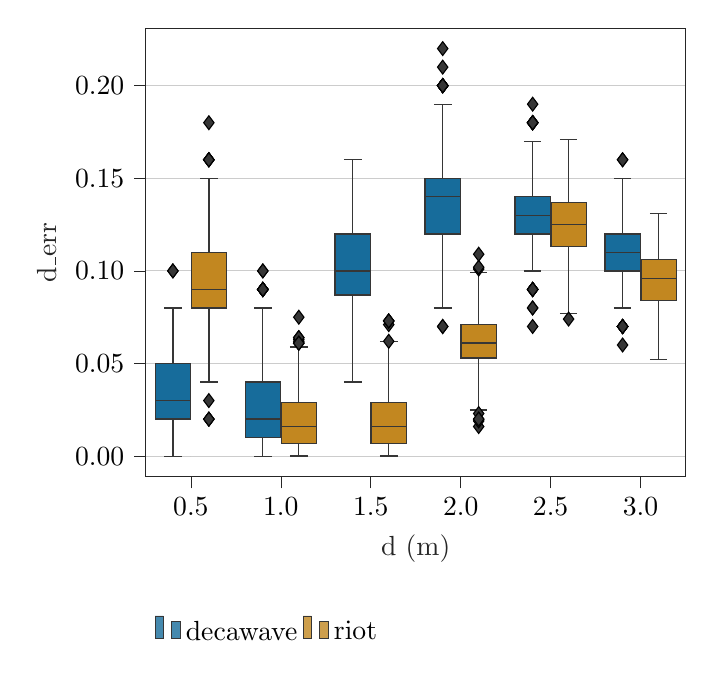 % This file was created with tikzplotlib v0.10.1.
\begin{tikzpicture}

\definecolor{darkgoldenrod19413532}{RGB}{194,135,32}
\definecolor{darkslategray38}{RGB}{38,38,38}
\definecolor{darkslategray54}{RGB}{54,54,54}
\definecolor{lightgray204}{RGB}{204,204,204}
\definecolor{teal23108155}{RGB}{23,108,155}

\begin{axis}[
axis line style={darkslategray38},
legend cell align={left},
legend columns=2,
legend style={
  fill opacity=0.8,
  draw opacity=1,
  text opacity=1,
  at={(0,-0.4)},
  anchor=south west,
  draw=none
},
tick align=outside,
tick pos=left,
x grid style={lightgray204},
xlabel=\textcolor{darkslategray38}{d (m)},
xmin=-0.5, xmax=5.5,
xtick style={color=darkslategray38},
xtick={0,1,2,3,4,5},
xticklabels={0.5,1.0,1.5,2.0,2.5,3.0},
y grid style={lightgray204},
ylabel=\textcolor{darkslategray38}{d\_err},
ymajorgrids,
ymin=-0.011, ymax=0.231,
ytick style={color=darkslategray38},
ytick={-0.05,0,0.05,0.1,0.15,0.2,0.25},
yticklabels={
  \(\displaystyle {\ensuremath{-}0.05}\),
  \(\displaystyle {0.00}\),
  \(\displaystyle {0.05}\),
  \(\displaystyle {0.10}\),
  \(\displaystyle {0.15}\),
  \(\displaystyle {0.20}\),
  \(\displaystyle {0.25}\)
}
]
\path [draw=darkslategray54, fill=teal23108155, line width=0.48pt]
(axis cs:-0.396,0.02)
--(axis cs:-0.004,0.02)
--(axis cs:-0.004,0.05)
--(axis cs:-0.396,0.05)
--(axis cs:-0.396,0.02)
--cycle;
\path [draw=darkslategray54, fill=darkgoldenrod19413532, line width=0.48pt]
(axis cs:0.004,0.08)
--(axis cs:0.396,0.08)
--(axis cs:0.396,0.11)
--(axis cs:0.004,0.11)
--(axis cs:0.004,0.08)
--cycle;
\path [draw=darkslategray54, fill=teal23108155, line width=0.48pt]
(axis cs:0.604,0.01)
--(axis cs:0.996,0.01)
--(axis cs:0.996,0.04)
--(axis cs:0.604,0.04)
--(axis cs:0.604,0.01)
--cycle;
\path [draw=darkslategray54, fill=darkgoldenrod19413532, line width=0.48pt]
(axis cs:1.004,0.007)
--(axis cs:1.396,0.007)
--(axis cs:1.396,0.029)
--(axis cs:1.004,0.029)
--(axis cs:1.004,0.007)
--cycle;
\path [draw=darkslategray54, fill=teal23108155, line width=0.48pt]
(axis cs:1.604,0.087)
--(axis cs:1.996,0.087)
--(axis cs:1.996,0.12)
--(axis cs:1.604,0.12)
--(axis cs:1.604,0.087)
--cycle;
\path [draw=darkslategray54, fill=darkgoldenrod19413532, line width=0.48pt]
(axis cs:2.004,0.007)
--(axis cs:2.396,0.007)
--(axis cs:2.396,0.029)
--(axis cs:2.004,0.029)
--(axis cs:2.004,0.007)
--cycle;
\path [draw=darkslategray54, fill=teal23108155, line width=0.48pt]
(axis cs:2.604,0.12)
--(axis cs:2.996,0.12)
--(axis cs:2.996,0.15)
--(axis cs:2.604,0.15)
--(axis cs:2.604,0.12)
--cycle;
\path [draw=darkslategray54, fill=darkgoldenrod19413532, line width=0.48pt]
(axis cs:3.004,0.053)
--(axis cs:3.396,0.053)
--(axis cs:3.396,0.071)
--(axis cs:3.004,0.071)
--(axis cs:3.004,0.053)
--cycle;
\path [draw=darkslategray54, fill=teal23108155, line width=0.48pt]
(axis cs:3.604,0.12)
--(axis cs:3.996,0.12)
--(axis cs:3.996,0.14)
--(axis cs:3.604,0.14)
--(axis cs:3.604,0.12)
--cycle;
\path [draw=darkslategray54, fill=darkgoldenrod19413532, line width=0.48pt]
(axis cs:4.004,0.113)
--(axis cs:4.396,0.113)
--(axis cs:4.396,0.137)
--(axis cs:4.004,0.137)
--(axis cs:4.004,0.113)
--cycle;
\path [draw=darkslategray54, fill=teal23108155, line width=0.48pt]
(axis cs:4.604,0.1)
--(axis cs:4.996,0.1)
--(axis cs:4.996,0.12)
--(axis cs:4.604,0.12)
--(axis cs:4.604,0.1)
--cycle;
\path [draw=darkslategray54, fill=darkgoldenrod19413532, line width=0.48pt]
(axis cs:5.004,0.084)
--(axis cs:5.396,0.084)
--(axis cs:5.396,0.106)
--(axis cs:5.004,0.106)
--(axis cs:5.004,0.084)
--cycle;
\draw[draw=darkslategray54,fill=teal23108155,line width=0.24pt] (axis cs:0,0) rectangle (axis cs:0,0);
\addlegendimage{ybar,ybar legend,draw=darkslategray54,fill=teal23108155,line width=0.24pt}
\addlegendentry{decawave}

\draw[draw=darkslategray54,fill=darkgoldenrod19413532,line width=0.24pt] (axis cs:0,0) rectangle (axis cs:0,0);
\addlegendimage{ybar,ybar legend,draw=darkslategray54,fill=darkgoldenrod19413532,line width=0.24pt}
\addlegendentry{riot}

\addplot [line width=0.48pt, darkslategray54, forget plot]
table {%
-0.2 0.02
-0.2 0
};
\addplot [line width=0.48pt, darkslategray54, forget plot]
table {%
-0.2 0.05
-0.2 0.08
};
\addplot [line width=0.48pt, darkslategray54, forget plot]
table {%
-0.298 0
-0.102 0
};
\addplot [line width=0.48pt, darkslategray54, forget plot]
table {%
-0.298 0.08
-0.102 0.08
};
\addplot [black, mark=diamond*, mark size=2.5, mark options={solid,fill=darkslategray54}, only marks, forget plot]
table {%
-0.2 0.1
-0.2 0.1
};
\addplot [line width=0.48pt, darkslategray54, forget plot]
table {%
0.2 0.08
0.2 0.04
};
\addplot [line width=0.48pt, darkslategray54, forget plot]
table {%
0.2 0.11
0.2 0.15
};
\addplot [line width=0.48pt, darkslategray54, forget plot]
table {%
0.102 0.04
0.298 0.04
};
\addplot [line width=0.48pt, darkslategray54, forget plot]
table {%
0.102 0.15
0.298 0.15
};
\addplot [black, mark=diamond*, mark size=2.5, mark options={solid,fill=darkslategray54}, only marks, forget plot]
table {%
0.2 0.03
0.2 0.02
0.2 0.02
0.2 0.02
0.2 0.18
0.2 0.16
0.2 0.16
0.2 0.16
0.2 0.16
0.2 0.16
};
\addplot [line width=0.48pt, darkslategray54, forget plot]
table {%
0.8 0.01
0.8 0
};
\addplot [line width=0.48pt, darkslategray54, forget plot]
table {%
0.8 0.04
0.8 0.08
};
\addplot [line width=0.48pt, darkslategray54, forget plot]
table {%
0.702 0
0.898 0
};
\addplot [line width=0.48pt, darkslategray54, forget plot]
table {%
0.702 0.08
0.898 0.08
};
\addplot [black, mark=diamond*, mark size=2.5, mark options={solid,fill=darkslategray54}, only marks, forget plot]
table {%
0.8 0.09
0.8 0.09
0.8 0.1
0.8 0.09
0.8 0.09
0.8 0.09
0.8 0.09
0.8 0.09
0.8 0.09
0.8 0.1
0.8 0.09
0.8 0.09
};
\addplot [line width=0.48pt, darkslategray54, forget plot]
table {%
1.2 0.007
1.2 1.9e-06
};
\addplot [line width=0.48pt, darkslategray54, forget plot]
table {%
1.2 0.029
1.2 0.059
};
\addplot [line width=0.48pt, darkslategray54, forget plot]
table {%
1.102 1.9e-06
1.298 1.9e-06
};
\addplot [line width=0.48pt, darkslategray54, forget plot]
table {%
1.102 0.059
1.298 0.059
};
\addplot [black, mark=diamond*, mark size=2.5, mark options={solid,fill=darkslategray54}, only marks, forget plot]
table {%
1.2 0.075
1.2 0.064
1.2 0.063
1.2 0.062
1.2 0.061
1.2 0.064
1.2 0.061
1.2 0.061
};
\addplot [line width=0.48pt, darkslategray54, forget plot]
table {%
1.8 0.087
1.8 0.04
};
\addplot [line width=0.48pt, darkslategray54, forget plot]
table {%
1.8 0.12
1.8 0.16
};
\addplot [line width=0.48pt, darkslategray54, forget plot]
table {%
1.702 0.04
1.898 0.04
};
\addplot [line width=0.48pt, darkslategray54, forget plot]
table {%
1.702 0.16
1.898 0.16
};
\addplot [line width=0.48pt, darkslategray54, forget plot]
table {%
2.2 0.007
2.2 2.02e-05
};
\addplot [line width=0.48pt, darkslategray54, forget plot]
table {%
2.2 0.029
2.2 0.062
};
\addplot [line width=0.48pt, darkslategray54, forget plot]
table {%
2.102 2.02e-05
2.298 2.02e-05
};
\addplot [line width=0.48pt, darkslategray54, forget plot]
table {%
2.102 0.062
2.298 0.062
};
\addplot [black, mark=diamond*, mark size=2.5, mark options={solid,fill=darkslategray54}, only marks, forget plot]
table {%
2.2 0.071
2.2 0.073
2.2 0.073
2.2 0.073
2.2 0.062
};
\addplot [line width=0.48pt, darkslategray54, forget plot]
table {%
2.8 0.12
2.8 0.08
};
\addplot [line width=0.48pt, darkslategray54, forget plot]
table {%
2.8 0.15
2.8 0.19
};
\addplot [line width=0.48pt, darkslategray54, forget plot]
table {%
2.702 0.08
2.898 0.08
};
\addplot [line width=0.48pt, darkslategray54, forget plot]
table {%
2.702 0.19
2.898 0.19
};
\addplot [black, mark=diamond*, mark size=2.5, mark options={solid,fill=darkslategray54}, only marks, forget plot]
table {%
2.8 0.07
2.8 0.07
2.8 0.2
2.8 0.2
2.8 0.2
2.8 0.2
2.8 0.2
2.8 0.2
2.8 0.2
2.8 0.2
2.8 0.21
2.8 0.2
2.8 0.22
2.8 0.2
2.8 0.2
};
\addplot [line width=0.48pt, darkslategray54, forget plot]
table {%
3.2 0.053
3.2 0.025
};
\addplot [line width=0.48pt, darkslategray54, forget plot]
table {%
3.2 0.071
3.2 0.099
};
\addplot [line width=0.48pt, darkslategray54, forget plot]
table {%
3.102 0.025
3.298 0.025
};
\addplot [line width=0.48pt, darkslategray54, forget plot]
table {%
3.102 0.099
3.298 0.099
};
\addplot [black, mark=diamond*, mark size=2.5, mark options={solid,fill=darkslategray54}, only marks, forget plot]
table {%
3.2 0.016
3.2 0.023
3.2 0.02
3.2 0.019
3.2 0.02
3.2 0.101
3.2 0.102
3.2 0.109
};
\addplot [line width=0.48pt, darkslategray54, forget plot]
table {%
3.8 0.12
3.8 0.1
};
\addplot [line width=0.48pt, darkslategray54, forget plot]
table {%
3.8 0.14
3.8 0.17
};
\addplot [line width=0.48pt, darkslategray54, forget plot]
table {%
3.702 0.1
3.898 0.1
};
\addplot [line width=0.48pt, darkslategray54, forget plot]
table {%
3.702 0.17
3.898 0.17
};
\addplot [black, mark=diamond*, mark size=2.5, mark options={solid,fill=darkslategray54}, only marks, forget plot]
table {%
3.8 0.08
3.8 0.09
3.8 0.09
3.8 0.09
3.8 0.09
3.8 0.09
3.8 0.07
3.8 0.09
3.8 0.08
3.8 0.09
3.8 0.18
3.8 0.18
3.8 0.18
3.8 0.18
3.8 0.18
3.8 0.19
3.8 0.18
3.8 0.18
3.8 0.18
};
\addplot [line width=0.48pt, darkslategray54, forget plot]
table {%
4.2 0.113
4.2 0.077
};
\addplot [line width=0.48pt, darkslategray54, forget plot]
table {%
4.2 0.137
4.2 0.171
};
\addplot [line width=0.48pt, darkslategray54, forget plot]
table {%
4.102 0.077
4.298 0.077
};
\addplot [line width=0.48pt, darkslategray54, forget plot]
table {%
4.102 0.171
4.298 0.171
};
\addplot [black, mark=diamond*, mark size=2.5, mark options={solid,fill=darkslategray54}, only marks, forget plot]
table {%
4.2 0.074
};
\addplot [line width=0.48pt, darkslategray54, forget plot]
table {%
4.8 0.1
4.8 0.08
};
\addplot [line width=0.48pt, darkslategray54, forget plot]
table {%
4.8 0.12
4.8 0.15
};
\addplot [line width=0.48pt, darkslategray54, forget plot]
table {%
4.702 0.08
4.898 0.08
};
\addplot [line width=0.48pt, darkslategray54, forget plot]
table {%
4.702 0.15
4.898 0.15
};
\addplot [black, mark=diamond*, mark size=2.5, mark options={solid,fill=darkslategray54}, only marks, forget plot]
table {%
4.8 0.07
4.8 0.07
4.8 0.07
4.8 0.07
4.8 0.07
4.8 0.07
4.8 0.07
4.8 0.06
4.8 0.07
4.8 0.16
4.8 0.16
};
\addplot [line width=0.48pt, darkslategray54, forget plot]
table {%
5.2 0.084
5.2 0.052
};
\addplot [line width=0.48pt, darkslategray54, forget plot]
table {%
5.2 0.106
5.2 0.131
};
\addplot [line width=0.48pt, darkslategray54, forget plot]
table {%
5.102 0.052
5.298 0.052
};
\addplot [line width=0.48pt, darkslategray54, forget plot]
table {%
5.102 0.131
5.298 0.131
};
\addplot [line width=0.48pt, darkslategray54, forget plot]
table {%
-0.396 0.03
-0.004 0.03
};
\addplot [line width=0.48pt, darkslategray54, forget plot]
table {%
0.004 0.09
0.396 0.09
};
\addplot [line width=0.48pt, darkslategray54, forget plot]
table {%
0.604 0.02
0.996 0.02
};
\addplot [line width=0.48pt, darkslategray54, forget plot]
table {%
1.004 0.016
1.396 0.016
};
\addplot [line width=0.48pt, darkslategray54, forget plot]
table {%
1.604 0.1
1.996 0.1
};
\addplot [line width=0.48pt, darkslategray54, forget plot]
table {%
2.004 0.016
2.396 0.016
};
\addplot [line width=0.48pt, darkslategray54, forget plot]
table {%
2.604 0.14
2.996 0.14
};
\addplot [line width=0.48pt, darkslategray54, forget plot]
table {%
3.004 0.061
3.396 0.061
};
\addplot [line width=0.48pt, darkslategray54, forget plot]
table {%
3.604 0.13
3.996 0.13
};
\addplot [line width=0.48pt, darkslategray54, forget plot]
table {%
4.004 0.125
4.396 0.125
};
\addplot [line width=0.48pt, darkslategray54, forget plot]
table {%
4.604 0.11
4.996 0.11
};
\addplot [line width=0.48pt, darkslategray54, forget plot]
table {%
5.004 0.096
5.396 0.096
};
\end{axis}

\end{tikzpicture}
